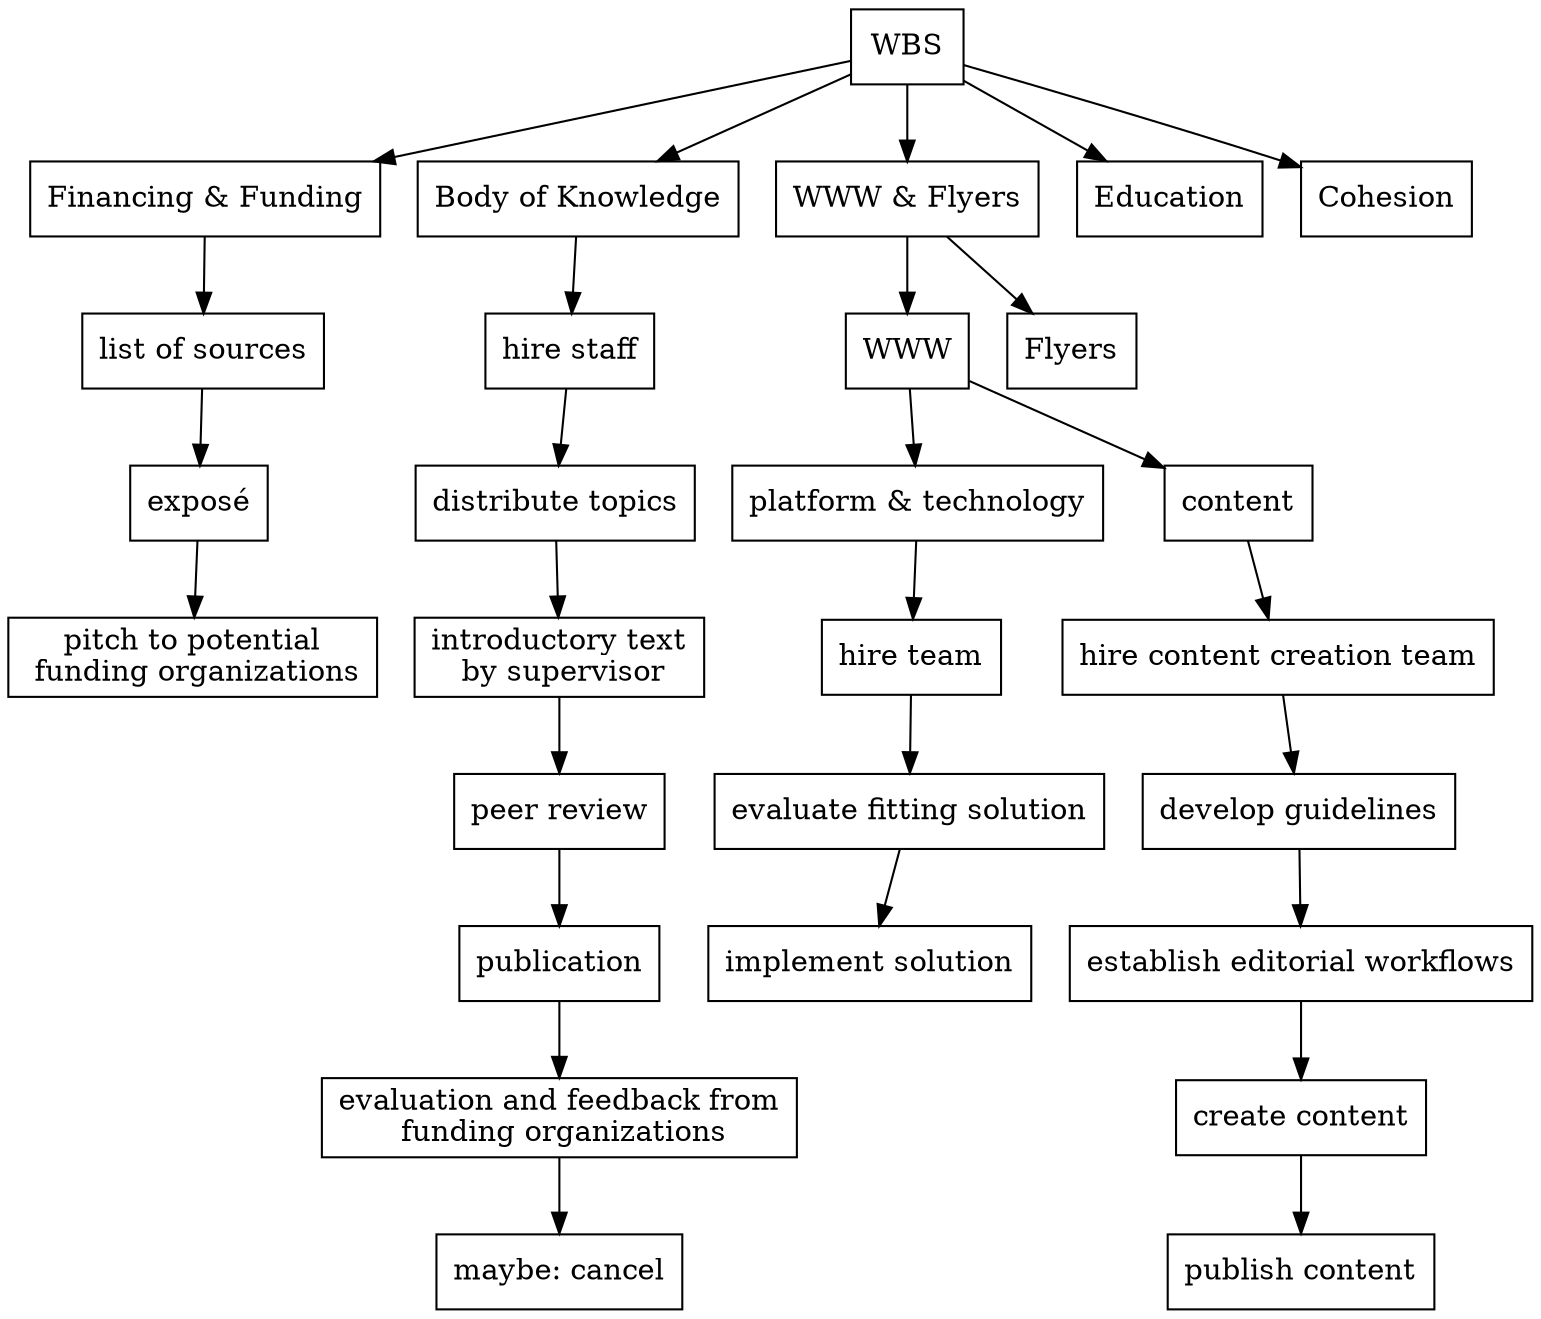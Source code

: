 digraph g {
node [shape=record];
graph [];

"WBS";

"WBS" -> "Financing & Funding"
	-> "list of sources"
	-> "exposé"
	-> "pitch to potential\n funding organizations"
;

"WBS" -> "Body of Knowledge"
	-> "hire staff"
	-> "distribute topics"
	-> "introductory text\n by supervisor"
	-> "peer review"
	-> "publication"
	-> "evaluation and feedback from\n funding organizations"
	-> "maybe: cancel"
;

"WBS" -> "WWW & Flyers";
"WWW & Flyers" -> "WWW";
"WWW" -> "platform & technology"
	-> "hire team"
	-> "evaluate fitting solution"
	-> "implement solution";
"WWW" -> "content"
	-> "hire content creation team"
	-> "develop guidelines"
	-> "establish editorial workflows"
	-> "create content"
	-> "publish content";
"WWW & Flyers"
	-> "Flyers"
;

"WBS" -> "Education";

"WBS" -> "Cohesion";
}